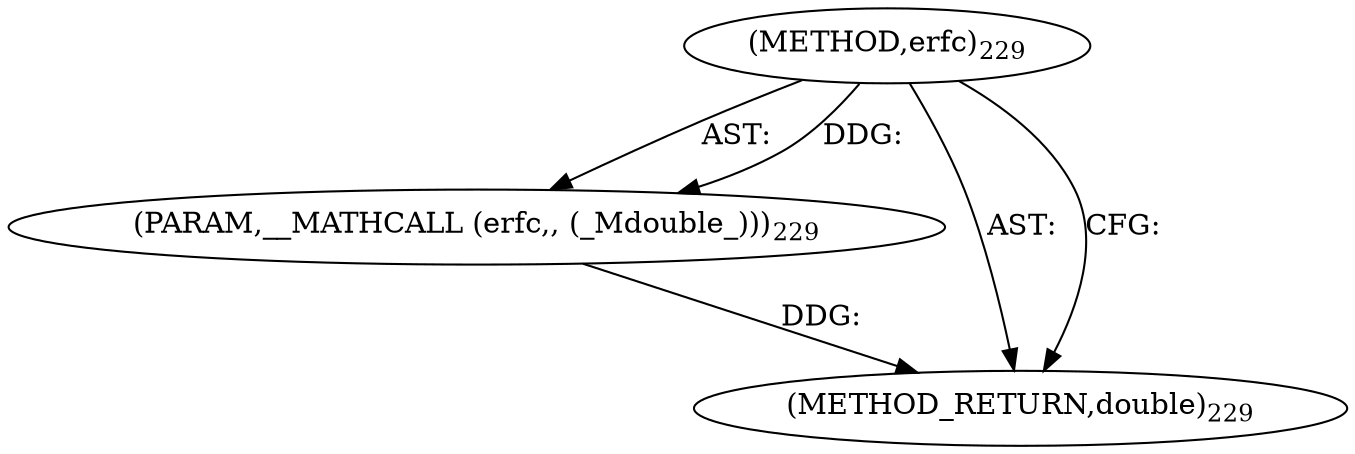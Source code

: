digraph "erfc" {  
"6364" [label = <(METHOD,erfc)<SUB>229</SUB>> ]
"6365" [label = <(PARAM,__MATHCALL (erfc,, (_Mdouble_)))<SUB>229</SUB>> ]
"6366" [label = <(METHOD_RETURN,double)<SUB>229</SUB>> ]
  "6364" -> "6365"  [ label = "AST: "] 
  "6364" -> "6366"  [ label = "AST: "] 
  "6364" -> "6366"  [ label = "CFG: "] 
  "6365" -> "6366"  [ label = "DDG: "] 
  "6364" -> "6365"  [ label = "DDG: "] 
}
